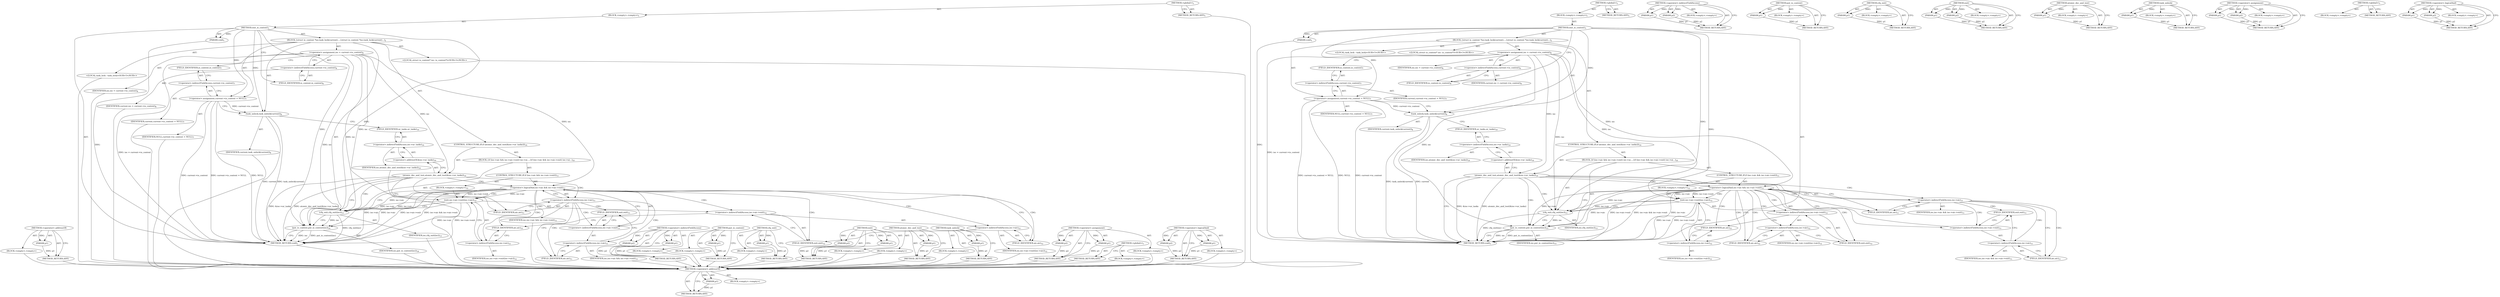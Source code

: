 digraph "&lt;operator&gt;.logicalAnd" {
vulnerable_93 [label=<(METHOD,&lt;operator&gt;.addressOf)>];
vulnerable_94 [label=<(PARAM,p1)>];
vulnerable_95 [label=<(BLOCK,&lt;empty&gt;,&lt;empty&gt;)>];
vulnerable_96 [label=<(METHOD_RETURN,ANY)>];
vulnerable_6 [label=<(METHOD,&lt;global&gt;)<SUB>1</SUB>>];
vulnerable_7 [label=<(BLOCK,&lt;empty&gt;,&lt;empty&gt;)<SUB>1</SUB>>];
vulnerable_8 [label=<(METHOD,exit_io_context)<SUB>1</SUB>>];
vulnerable_9 [label=<(PARAM,void)<SUB>1</SUB>>];
vulnerable_10 [label=<(BLOCK,{
	struct io_context *ioc;

	task_lock(current)...,{
	struct io_context *ioc;

	task_lock(current)...)<SUB>2</SUB>>];
vulnerable_11 [label="<(LOCAL,struct io_context* ioc: io_context*)<SUB>3</SUB>>"];
vulnerable_12 [label="<(LOCAL,task_lock : task_lock)<SUB>5</SUB>>"];
vulnerable_13 [label=<(&lt;operator&gt;.assignment,ioc = current-&gt;io_context)<SUB>6</SUB>>];
vulnerable_14 [label=<(IDENTIFIER,ioc,ioc = current-&gt;io_context)<SUB>6</SUB>>];
vulnerable_15 [label=<(&lt;operator&gt;.indirectFieldAccess,current-&gt;io_context)<SUB>6</SUB>>];
vulnerable_16 [label=<(IDENTIFIER,current,ioc = current-&gt;io_context)<SUB>6</SUB>>];
vulnerable_17 [label=<(FIELD_IDENTIFIER,io_context,io_context)<SUB>6</SUB>>];
vulnerable_18 [label=<(&lt;operator&gt;.assignment,current-&gt;io_context = NULL)<SUB>7</SUB>>];
vulnerable_19 [label=<(&lt;operator&gt;.indirectFieldAccess,current-&gt;io_context)<SUB>7</SUB>>];
vulnerable_20 [label=<(IDENTIFIER,current,current-&gt;io_context = NULL)<SUB>7</SUB>>];
vulnerable_21 [label=<(FIELD_IDENTIFIER,io_context,io_context)<SUB>7</SUB>>];
vulnerable_22 [label=<(IDENTIFIER,NULL,current-&gt;io_context = NULL)<SUB>7</SUB>>];
vulnerable_23 [label=<(task_unlock,task_unlock(current))<SUB>8</SUB>>];
vulnerable_24 [label=<(IDENTIFIER,current,task_unlock(current))<SUB>8</SUB>>];
vulnerable_25 [label=<(CONTROL_STRUCTURE,IF,if (atomic_dec_and_test(&amp;ioc-&gt;nr_tasks)))<SUB>10</SUB>>];
vulnerable_26 [label=<(atomic_dec_and_test,atomic_dec_and_test(&amp;ioc-&gt;nr_tasks))<SUB>10</SUB>>];
vulnerable_27 [label=<(&lt;operator&gt;.addressOf,&amp;ioc-&gt;nr_tasks)<SUB>10</SUB>>];
vulnerable_28 [label=<(&lt;operator&gt;.indirectFieldAccess,ioc-&gt;nr_tasks)<SUB>10</SUB>>];
vulnerable_29 [label=<(IDENTIFIER,ioc,atomic_dec_and_test(&amp;ioc-&gt;nr_tasks))<SUB>10</SUB>>];
vulnerable_30 [label=<(FIELD_IDENTIFIER,nr_tasks,nr_tasks)<SUB>10</SUB>>];
vulnerable_31 [label=<(BLOCK,{
		if (ioc-&gt;aic &amp;&amp; ioc-&gt;aic-&gt;exit)
 			ioc-&gt;ai...,{
		if (ioc-&gt;aic &amp;&amp; ioc-&gt;aic-&gt;exit)
 			ioc-&gt;ai...)<SUB>10</SUB>>];
vulnerable_32 [label=<(CONTROL_STRUCTURE,IF,if (ioc-&gt;aic &amp;&amp; ioc-&gt;aic-&gt;exit))<SUB>11</SUB>>];
vulnerable_33 [label=<(&lt;operator&gt;.logicalAnd,ioc-&gt;aic &amp;&amp; ioc-&gt;aic-&gt;exit)<SUB>11</SUB>>];
vulnerable_34 [label=<(&lt;operator&gt;.indirectFieldAccess,ioc-&gt;aic)<SUB>11</SUB>>];
vulnerable_35 [label=<(IDENTIFIER,ioc,ioc-&gt;aic &amp;&amp; ioc-&gt;aic-&gt;exit)<SUB>11</SUB>>];
vulnerable_36 [label=<(FIELD_IDENTIFIER,aic,aic)<SUB>11</SUB>>];
vulnerable_37 [label=<(&lt;operator&gt;.indirectFieldAccess,ioc-&gt;aic-&gt;exit)<SUB>11</SUB>>];
vulnerable_38 [label=<(&lt;operator&gt;.indirectFieldAccess,ioc-&gt;aic)<SUB>11</SUB>>];
vulnerable_39 [label=<(IDENTIFIER,ioc,ioc-&gt;aic &amp;&amp; ioc-&gt;aic-&gt;exit)<SUB>11</SUB>>];
vulnerable_40 [label=<(FIELD_IDENTIFIER,aic,aic)<SUB>11</SUB>>];
vulnerable_41 [label=<(FIELD_IDENTIFIER,exit,exit)<SUB>11</SUB>>];
vulnerable_42 [label=<(BLOCK,&lt;empty&gt;,&lt;empty&gt;)<SUB>12</SUB>>];
vulnerable_43 [label=<(exit,ioc-&gt;aic-&gt;exit(ioc-&gt;aic))<SUB>12</SUB>>];
vulnerable_44 [label=<(&lt;operator&gt;.indirectFieldAccess,ioc-&gt;aic-&gt;exit)<SUB>12</SUB>>];
vulnerable_45 [label=<(&lt;operator&gt;.indirectFieldAccess,ioc-&gt;aic)<SUB>12</SUB>>];
vulnerable_46 [label=<(IDENTIFIER,ioc,ioc-&gt;aic-&gt;exit(ioc-&gt;aic))<SUB>12</SUB>>];
vulnerable_47 [label=<(FIELD_IDENTIFIER,aic,aic)<SUB>12</SUB>>];
vulnerable_48 [label=<(FIELD_IDENTIFIER,exit,exit)<SUB>12</SUB>>];
vulnerable_49 [label=<(&lt;operator&gt;.indirectFieldAccess,ioc-&gt;aic)<SUB>12</SUB>>];
vulnerable_50 [label=<(IDENTIFIER,ioc,ioc-&gt;aic-&gt;exit(ioc-&gt;aic))<SUB>12</SUB>>];
vulnerable_51 [label=<(FIELD_IDENTIFIER,aic,aic)<SUB>12</SUB>>];
vulnerable_52 [label=<(cfq_exit,cfq_exit(ioc))<SUB>13</SUB>>];
vulnerable_53 [label=<(IDENTIFIER,ioc,cfq_exit(ioc))<SUB>13</SUB>>];
vulnerable_54 [label=<(put_io_context,put_io_context(ioc))<SUB>15</SUB>>];
vulnerable_55 [label=<(IDENTIFIER,ioc,put_io_context(ioc))<SUB>15</SUB>>];
vulnerable_56 [label=<(METHOD_RETURN,void)<SUB>1</SUB>>];
vulnerable_58 [label=<(METHOD_RETURN,ANY)<SUB>1</SUB>>];
vulnerable_80 [label=<(METHOD,&lt;operator&gt;.indirectFieldAccess)>];
vulnerable_81 [label=<(PARAM,p1)>];
vulnerable_82 [label=<(PARAM,p2)>];
vulnerable_83 [label=<(BLOCK,&lt;empty&gt;,&lt;empty&gt;)>];
vulnerable_84 [label=<(METHOD_RETURN,ANY)>];
vulnerable_111 [label=<(METHOD,put_io_context)>];
vulnerable_112 [label=<(PARAM,p1)>];
vulnerable_113 [label=<(BLOCK,&lt;empty&gt;,&lt;empty&gt;)>];
vulnerable_114 [label=<(METHOD_RETURN,ANY)>];
vulnerable_107 [label=<(METHOD,cfq_exit)>];
vulnerable_108 [label=<(PARAM,p1)>];
vulnerable_109 [label=<(BLOCK,&lt;empty&gt;,&lt;empty&gt;)>];
vulnerable_110 [label=<(METHOD_RETURN,ANY)>];
vulnerable_102 [label=<(METHOD,exit)>];
vulnerable_103 [label=<(PARAM,p1)>];
vulnerable_104 [label=<(PARAM,p2)>];
vulnerable_105 [label=<(BLOCK,&lt;empty&gt;,&lt;empty&gt;)>];
vulnerable_106 [label=<(METHOD_RETURN,ANY)>];
vulnerable_89 [label=<(METHOD,atomic_dec_and_test)>];
vulnerable_90 [label=<(PARAM,p1)>];
vulnerable_91 [label=<(BLOCK,&lt;empty&gt;,&lt;empty&gt;)>];
vulnerable_92 [label=<(METHOD_RETURN,ANY)>];
vulnerable_85 [label=<(METHOD,task_unlock)>];
vulnerable_86 [label=<(PARAM,p1)>];
vulnerable_87 [label=<(BLOCK,&lt;empty&gt;,&lt;empty&gt;)>];
vulnerable_88 [label=<(METHOD_RETURN,ANY)>];
vulnerable_75 [label=<(METHOD,&lt;operator&gt;.assignment)>];
vulnerable_76 [label=<(PARAM,p1)>];
vulnerable_77 [label=<(PARAM,p2)>];
vulnerable_78 [label=<(BLOCK,&lt;empty&gt;,&lt;empty&gt;)>];
vulnerable_79 [label=<(METHOD_RETURN,ANY)>];
vulnerable_69 [label=<(METHOD,&lt;global&gt;)<SUB>1</SUB>>];
vulnerable_70 [label=<(BLOCK,&lt;empty&gt;,&lt;empty&gt;)>];
vulnerable_71 [label=<(METHOD_RETURN,ANY)>];
vulnerable_97 [label=<(METHOD,&lt;operator&gt;.logicalAnd)>];
vulnerable_98 [label=<(PARAM,p1)>];
vulnerable_99 [label=<(PARAM,p2)>];
vulnerable_100 [label=<(BLOCK,&lt;empty&gt;,&lt;empty&gt;)>];
vulnerable_101 [label=<(METHOD_RETURN,ANY)>];
fixed_93 [label=<(METHOD,&lt;operator&gt;.addressOf)>];
fixed_94 [label=<(PARAM,p1)>];
fixed_95 [label=<(BLOCK,&lt;empty&gt;,&lt;empty&gt;)>];
fixed_96 [label=<(METHOD_RETURN,ANY)>];
fixed_6 [label=<(METHOD,&lt;global&gt;)<SUB>1</SUB>>];
fixed_7 [label=<(BLOCK,&lt;empty&gt;,&lt;empty&gt;)<SUB>1</SUB>>];
fixed_8 [label=<(METHOD,exit_io_context)<SUB>1</SUB>>];
fixed_9 [label=<(PARAM,void)<SUB>1</SUB>>];
fixed_10 [label=<(BLOCK,{
	struct io_context *ioc;

	task_lock(current)...,{
	struct io_context *ioc;

	task_lock(current)...)<SUB>2</SUB>>];
fixed_11 [label="<(LOCAL,struct io_context* ioc: io_context*)<SUB>3</SUB>>"];
fixed_12 [label="<(LOCAL,task_lock : task_lock)<SUB>5</SUB>>"];
fixed_13 [label=<(&lt;operator&gt;.assignment,ioc = current-&gt;io_context)<SUB>6</SUB>>];
fixed_14 [label=<(IDENTIFIER,ioc,ioc = current-&gt;io_context)<SUB>6</SUB>>];
fixed_15 [label=<(&lt;operator&gt;.indirectFieldAccess,current-&gt;io_context)<SUB>6</SUB>>];
fixed_16 [label=<(IDENTIFIER,current,ioc = current-&gt;io_context)<SUB>6</SUB>>];
fixed_17 [label=<(FIELD_IDENTIFIER,io_context,io_context)<SUB>6</SUB>>];
fixed_18 [label=<(&lt;operator&gt;.assignment,current-&gt;io_context = NULL)<SUB>7</SUB>>];
fixed_19 [label=<(&lt;operator&gt;.indirectFieldAccess,current-&gt;io_context)<SUB>7</SUB>>];
fixed_20 [label=<(IDENTIFIER,current,current-&gt;io_context = NULL)<SUB>7</SUB>>];
fixed_21 [label=<(FIELD_IDENTIFIER,io_context,io_context)<SUB>7</SUB>>];
fixed_22 [label=<(IDENTIFIER,NULL,current-&gt;io_context = NULL)<SUB>7</SUB>>];
fixed_23 [label=<(task_unlock,task_unlock(current))<SUB>8</SUB>>];
fixed_24 [label=<(IDENTIFIER,current,task_unlock(current))<SUB>8</SUB>>];
fixed_25 [label=<(CONTROL_STRUCTURE,IF,if (atomic_dec_and_test(&amp;ioc-&gt;nr_tasks)))<SUB>10</SUB>>];
fixed_26 [label=<(atomic_dec_and_test,atomic_dec_and_test(&amp;ioc-&gt;nr_tasks))<SUB>10</SUB>>];
fixed_27 [label=<(&lt;operator&gt;.addressOf,&amp;ioc-&gt;nr_tasks)<SUB>10</SUB>>];
fixed_28 [label=<(&lt;operator&gt;.indirectFieldAccess,ioc-&gt;nr_tasks)<SUB>10</SUB>>];
fixed_29 [label=<(IDENTIFIER,ioc,atomic_dec_and_test(&amp;ioc-&gt;nr_tasks))<SUB>10</SUB>>];
fixed_30 [label=<(FIELD_IDENTIFIER,nr_tasks,nr_tasks)<SUB>10</SUB>>];
fixed_31 [label=<(BLOCK,{
		if (ioc-&gt;aic &amp;&amp; ioc-&gt;aic-&gt;exit)
 			ioc-&gt;ai...,{
		if (ioc-&gt;aic &amp;&amp; ioc-&gt;aic-&gt;exit)
 			ioc-&gt;ai...)<SUB>10</SUB>>];
fixed_32 [label=<(CONTROL_STRUCTURE,IF,if (ioc-&gt;aic &amp;&amp; ioc-&gt;aic-&gt;exit))<SUB>11</SUB>>];
fixed_33 [label=<(&lt;operator&gt;.logicalAnd,ioc-&gt;aic &amp;&amp; ioc-&gt;aic-&gt;exit)<SUB>11</SUB>>];
fixed_34 [label=<(&lt;operator&gt;.indirectFieldAccess,ioc-&gt;aic)<SUB>11</SUB>>];
fixed_35 [label=<(IDENTIFIER,ioc,ioc-&gt;aic &amp;&amp; ioc-&gt;aic-&gt;exit)<SUB>11</SUB>>];
fixed_36 [label=<(FIELD_IDENTIFIER,aic,aic)<SUB>11</SUB>>];
fixed_37 [label=<(&lt;operator&gt;.indirectFieldAccess,ioc-&gt;aic-&gt;exit)<SUB>11</SUB>>];
fixed_38 [label=<(&lt;operator&gt;.indirectFieldAccess,ioc-&gt;aic)<SUB>11</SUB>>];
fixed_39 [label=<(IDENTIFIER,ioc,ioc-&gt;aic &amp;&amp; ioc-&gt;aic-&gt;exit)<SUB>11</SUB>>];
fixed_40 [label=<(FIELD_IDENTIFIER,aic,aic)<SUB>11</SUB>>];
fixed_41 [label=<(FIELD_IDENTIFIER,exit,exit)<SUB>11</SUB>>];
fixed_42 [label=<(BLOCK,&lt;empty&gt;,&lt;empty&gt;)<SUB>12</SUB>>];
fixed_43 [label=<(exit,ioc-&gt;aic-&gt;exit(ioc-&gt;aic))<SUB>12</SUB>>];
fixed_44 [label=<(&lt;operator&gt;.indirectFieldAccess,ioc-&gt;aic-&gt;exit)<SUB>12</SUB>>];
fixed_45 [label=<(&lt;operator&gt;.indirectFieldAccess,ioc-&gt;aic)<SUB>12</SUB>>];
fixed_46 [label=<(IDENTIFIER,ioc,ioc-&gt;aic-&gt;exit(ioc-&gt;aic))<SUB>12</SUB>>];
fixed_47 [label=<(FIELD_IDENTIFIER,aic,aic)<SUB>12</SUB>>];
fixed_48 [label=<(FIELD_IDENTIFIER,exit,exit)<SUB>12</SUB>>];
fixed_49 [label=<(&lt;operator&gt;.indirectFieldAccess,ioc-&gt;aic)<SUB>12</SUB>>];
fixed_50 [label=<(IDENTIFIER,ioc,ioc-&gt;aic-&gt;exit(ioc-&gt;aic))<SUB>12</SUB>>];
fixed_51 [label=<(FIELD_IDENTIFIER,aic,aic)<SUB>12</SUB>>];
fixed_52 [label=<(cfq_exit,cfq_exit(ioc))<SUB>13</SUB>>];
fixed_53 [label=<(IDENTIFIER,ioc,cfq_exit(ioc))<SUB>13</SUB>>];
fixed_54 [label=<(put_io_context,put_io_context(ioc))<SUB>16</SUB>>];
fixed_55 [label=<(IDENTIFIER,ioc,put_io_context(ioc))<SUB>16</SUB>>];
fixed_56 [label=<(METHOD_RETURN,void)<SUB>1</SUB>>];
fixed_58 [label=<(METHOD_RETURN,ANY)<SUB>1</SUB>>];
fixed_80 [label=<(METHOD,&lt;operator&gt;.indirectFieldAccess)>];
fixed_81 [label=<(PARAM,p1)>];
fixed_82 [label=<(PARAM,p2)>];
fixed_83 [label=<(BLOCK,&lt;empty&gt;,&lt;empty&gt;)>];
fixed_84 [label=<(METHOD_RETURN,ANY)>];
fixed_111 [label=<(METHOD,put_io_context)>];
fixed_112 [label=<(PARAM,p1)>];
fixed_113 [label=<(BLOCK,&lt;empty&gt;,&lt;empty&gt;)>];
fixed_114 [label=<(METHOD_RETURN,ANY)>];
fixed_107 [label=<(METHOD,cfq_exit)>];
fixed_108 [label=<(PARAM,p1)>];
fixed_109 [label=<(BLOCK,&lt;empty&gt;,&lt;empty&gt;)>];
fixed_110 [label=<(METHOD_RETURN,ANY)>];
fixed_102 [label=<(METHOD,exit)>];
fixed_103 [label=<(PARAM,p1)>];
fixed_104 [label=<(PARAM,p2)>];
fixed_105 [label=<(BLOCK,&lt;empty&gt;,&lt;empty&gt;)>];
fixed_106 [label=<(METHOD_RETURN,ANY)>];
fixed_89 [label=<(METHOD,atomic_dec_and_test)>];
fixed_90 [label=<(PARAM,p1)>];
fixed_91 [label=<(BLOCK,&lt;empty&gt;,&lt;empty&gt;)>];
fixed_92 [label=<(METHOD_RETURN,ANY)>];
fixed_85 [label=<(METHOD,task_unlock)>];
fixed_86 [label=<(PARAM,p1)>];
fixed_87 [label=<(BLOCK,&lt;empty&gt;,&lt;empty&gt;)>];
fixed_88 [label=<(METHOD_RETURN,ANY)>];
fixed_75 [label=<(METHOD,&lt;operator&gt;.assignment)>];
fixed_76 [label=<(PARAM,p1)>];
fixed_77 [label=<(PARAM,p2)>];
fixed_78 [label=<(BLOCK,&lt;empty&gt;,&lt;empty&gt;)>];
fixed_79 [label=<(METHOD_RETURN,ANY)>];
fixed_69 [label=<(METHOD,&lt;global&gt;)<SUB>1</SUB>>];
fixed_70 [label=<(BLOCK,&lt;empty&gt;,&lt;empty&gt;)>];
fixed_71 [label=<(METHOD_RETURN,ANY)>];
fixed_97 [label=<(METHOD,&lt;operator&gt;.logicalAnd)>];
fixed_98 [label=<(PARAM,p1)>];
fixed_99 [label=<(PARAM,p2)>];
fixed_100 [label=<(BLOCK,&lt;empty&gt;,&lt;empty&gt;)>];
fixed_101 [label=<(METHOD_RETURN,ANY)>];
vulnerable_93 -> vulnerable_94  [key=0, label="AST: "];
vulnerable_93 -> vulnerable_94  [key=1, label="DDG: "];
vulnerable_93 -> vulnerable_95  [key=0, label="AST: "];
vulnerable_93 -> vulnerable_96  [key=0, label="AST: "];
vulnerable_93 -> vulnerable_96  [key=1, label="CFG: "];
vulnerable_94 -> vulnerable_96  [key=0, label="DDG: p1"];
vulnerable_6 -> vulnerable_7  [key=0, label="AST: "];
vulnerable_6 -> vulnerable_58  [key=0, label="AST: "];
vulnerable_6 -> vulnerable_58  [key=1, label="CFG: "];
vulnerable_7 -> vulnerable_8  [key=0, label="AST: "];
vulnerable_8 -> vulnerable_9  [key=0, label="AST: "];
vulnerable_8 -> vulnerable_9  [key=1, label="DDG: "];
vulnerable_8 -> vulnerable_10  [key=0, label="AST: "];
vulnerable_8 -> vulnerable_56  [key=0, label="AST: "];
vulnerable_8 -> vulnerable_17  [key=0, label="CFG: "];
vulnerable_8 -> vulnerable_18  [key=0, label="DDG: "];
vulnerable_8 -> vulnerable_23  [key=0, label="DDG: "];
vulnerable_8 -> vulnerable_52  [key=0, label="DDG: "];
vulnerable_8 -> vulnerable_54  [key=0, label="DDG: "];
vulnerable_9 -> vulnerable_56  [key=0, label="DDG: "];
vulnerable_10 -> vulnerable_11  [key=0, label="AST: "];
vulnerable_10 -> vulnerable_12  [key=0, label="AST: "];
vulnerable_10 -> vulnerable_13  [key=0, label="AST: "];
vulnerable_10 -> vulnerable_18  [key=0, label="AST: "];
vulnerable_10 -> vulnerable_23  [key=0, label="AST: "];
vulnerable_10 -> vulnerable_25  [key=0, label="AST: "];
vulnerable_13 -> vulnerable_14  [key=0, label="AST: "];
vulnerable_13 -> vulnerable_15  [key=0, label="AST: "];
vulnerable_13 -> vulnerable_21  [key=0, label="CFG: "];
vulnerable_13 -> vulnerable_56  [key=0, label="DDG: ioc = current-&gt;io_context"];
vulnerable_13 -> vulnerable_26  [key=0, label="DDG: ioc"];
vulnerable_13 -> vulnerable_52  [key=0, label="DDG: ioc"];
vulnerable_13 -> vulnerable_54  [key=0, label="DDG: ioc"];
vulnerable_13 -> vulnerable_33  [key=0, label="DDG: ioc"];
vulnerable_13 -> vulnerable_43  [key=0, label="DDG: ioc"];
vulnerable_15 -> vulnerable_16  [key=0, label="AST: "];
vulnerable_15 -> vulnerable_17  [key=0, label="AST: "];
vulnerable_15 -> vulnerable_13  [key=0, label="CFG: "];
vulnerable_17 -> vulnerable_15  [key=0, label="CFG: "];
vulnerable_18 -> vulnerable_19  [key=0, label="AST: "];
vulnerable_18 -> vulnerable_22  [key=0, label="AST: "];
vulnerable_18 -> vulnerable_23  [key=0, label="CFG: "];
vulnerable_18 -> vulnerable_23  [key=1, label="DDG: current-&gt;io_context"];
vulnerable_18 -> vulnerable_56  [key=0, label="DDG: current-&gt;io_context"];
vulnerable_18 -> vulnerable_56  [key=1, label="DDG: current-&gt;io_context = NULL"];
vulnerable_18 -> vulnerable_56  [key=2, label="DDG: NULL"];
vulnerable_19 -> vulnerable_20  [key=0, label="AST: "];
vulnerable_19 -> vulnerable_21  [key=0, label="AST: "];
vulnerable_19 -> vulnerable_18  [key=0, label="CFG: "];
vulnerable_21 -> vulnerable_19  [key=0, label="CFG: "];
vulnerable_23 -> vulnerable_24  [key=0, label="AST: "];
vulnerable_23 -> vulnerable_30  [key=0, label="CFG: "];
vulnerable_23 -> vulnerable_56  [key=0, label="DDG: current"];
vulnerable_23 -> vulnerable_56  [key=1, label="DDG: task_unlock(current)"];
vulnerable_25 -> vulnerable_26  [key=0, label="AST: "];
vulnerable_25 -> vulnerable_31  [key=0, label="AST: "];
vulnerable_26 -> vulnerable_27  [key=0, label="AST: "];
vulnerable_26 -> vulnerable_56  [key=0, label="CFG: "];
vulnerable_26 -> vulnerable_56  [key=1, label="DDG: &amp;ioc-&gt;nr_tasks"];
vulnerable_26 -> vulnerable_56  [key=2, label="DDG: atomic_dec_and_test(&amp;ioc-&gt;nr_tasks)"];
vulnerable_26 -> vulnerable_36  [key=0, label="CFG: "];
vulnerable_26 -> vulnerable_36  [key=1, label="CDG: "];
vulnerable_26 -> vulnerable_34  [key=0, label="CDG: "];
vulnerable_26 -> vulnerable_33  [key=0, label="CDG: "];
vulnerable_26 -> vulnerable_52  [key=0, label="CDG: "];
vulnerable_26 -> vulnerable_54  [key=0, label="CDG: "];
vulnerable_27 -> vulnerable_28  [key=0, label="AST: "];
vulnerable_27 -> vulnerable_26  [key=0, label="CFG: "];
vulnerable_28 -> vulnerable_29  [key=0, label="AST: "];
vulnerable_28 -> vulnerable_30  [key=0, label="AST: "];
vulnerable_28 -> vulnerable_27  [key=0, label="CFG: "];
vulnerable_30 -> vulnerable_28  [key=0, label="CFG: "];
vulnerable_31 -> vulnerable_32  [key=0, label="AST: "];
vulnerable_31 -> vulnerable_52  [key=0, label="AST: "];
vulnerable_31 -> vulnerable_54  [key=0, label="AST: "];
vulnerable_32 -> vulnerable_33  [key=0, label="AST: "];
vulnerable_32 -> vulnerable_42  [key=0, label="AST: "];
vulnerable_33 -> vulnerable_34  [key=0, label="AST: "];
vulnerable_33 -> vulnerable_37  [key=0, label="AST: "];
vulnerable_33 -> vulnerable_47  [key=0, label="CFG: "];
vulnerable_33 -> vulnerable_47  [key=1, label="CDG: "];
vulnerable_33 -> vulnerable_52  [key=0, label="CFG: "];
vulnerable_33 -> vulnerable_52  [key=1, label="DDG: ioc-&gt;aic"];
vulnerable_33 -> vulnerable_56  [key=0, label="DDG: ioc-&gt;aic"];
vulnerable_33 -> vulnerable_56  [key=1, label="DDG: ioc-&gt;aic-&gt;exit"];
vulnerable_33 -> vulnerable_56  [key=2, label="DDG: ioc-&gt;aic &amp;&amp; ioc-&gt;aic-&gt;exit"];
vulnerable_33 -> vulnerable_54  [key=0, label="DDG: ioc-&gt;aic"];
vulnerable_33 -> vulnerable_43  [key=0, label="DDG: ioc-&gt;aic"];
vulnerable_33 -> vulnerable_43  [key=1, label="DDG: ioc-&gt;aic-&gt;exit"];
vulnerable_33 -> vulnerable_43  [key=2, label="CDG: "];
vulnerable_33 -> vulnerable_48  [key=0, label="CDG: "];
vulnerable_33 -> vulnerable_49  [key=0, label="CDG: "];
vulnerable_33 -> vulnerable_51  [key=0, label="CDG: "];
vulnerable_33 -> vulnerable_44  [key=0, label="CDG: "];
vulnerable_33 -> vulnerable_45  [key=0, label="CDG: "];
vulnerable_34 -> vulnerable_35  [key=0, label="AST: "];
vulnerable_34 -> vulnerable_36  [key=0, label="AST: "];
vulnerable_34 -> vulnerable_33  [key=0, label="CFG: "];
vulnerable_34 -> vulnerable_40  [key=0, label="CFG: "];
vulnerable_34 -> vulnerable_40  [key=1, label="CDG: "];
vulnerable_34 -> vulnerable_37  [key=0, label="CDG: "];
vulnerable_34 -> vulnerable_38  [key=0, label="CDG: "];
vulnerable_34 -> vulnerable_41  [key=0, label="CDG: "];
vulnerable_36 -> vulnerable_34  [key=0, label="CFG: "];
vulnerable_37 -> vulnerable_38  [key=0, label="AST: "];
vulnerable_37 -> vulnerable_41  [key=0, label="AST: "];
vulnerable_37 -> vulnerable_33  [key=0, label="CFG: "];
vulnerable_38 -> vulnerable_39  [key=0, label="AST: "];
vulnerable_38 -> vulnerable_40  [key=0, label="AST: "];
vulnerable_38 -> vulnerable_41  [key=0, label="CFG: "];
vulnerable_40 -> vulnerable_38  [key=0, label="CFG: "];
vulnerable_41 -> vulnerable_37  [key=0, label="CFG: "];
vulnerable_42 -> vulnerable_43  [key=0, label="AST: "];
vulnerable_43 -> vulnerable_44  [key=0, label="AST: "];
vulnerable_43 -> vulnerable_49  [key=0, label="AST: "];
vulnerable_43 -> vulnerable_52  [key=0, label="CFG: "];
vulnerable_43 -> vulnerable_52  [key=1, label="DDG: ioc-&gt;aic"];
vulnerable_43 -> vulnerable_56  [key=0, label="DDG: ioc-&gt;aic-&gt;exit"];
vulnerable_43 -> vulnerable_56  [key=1, label="DDG: ioc-&gt;aic"];
vulnerable_43 -> vulnerable_54  [key=0, label="DDG: ioc-&gt;aic"];
vulnerable_44 -> vulnerable_45  [key=0, label="AST: "];
vulnerable_44 -> vulnerable_48  [key=0, label="AST: "];
vulnerable_44 -> vulnerable_51  [key=0, label="CFG: "];
vulnerable_45 -> vulnerable_46  [key=0, label="AST: "];
vulnerable_45 -> vulnerable_47  [key=0, label="AST: "];
vulnerable_45 -> vulnerable_48  [key=0, label="CFG: "];
vulnerable_47 -> vulnerable_45  [key=0, label="CFG: "];
vulnerable_48 -> vulnerable_44  [key=0, label="CFG: "];
vulnerable_49 -> vulnerable_50  [key=0, label="AST: "];
vulnerable_49 -> vulnerable_51  [key=0, label="AST: "];
vulnerable_49 -> vulnerable_43  [key=0, label="CFG: "];
vulnerable_51 -> vulnerable_49  [key=0, label="CFG: "];
vulnerable_52 -> vulnerable_53  [key=0, label="AST: "];
vulnerable_52 -> vulnerable_54  [key=0, label="CFG: "];
vulnerable_52 -> vulnerable_54  [key=1, label="DDG: ioc"];
vulnerable_52 -> vulnerable_56  [key=0, label="DDG: cfq_exit(ioc)"];
vulnerable_54 -> vulnerable_55  [key=0, label="AST: "];
vulnerable_54 -> vulnerable_56  [key=0, label="CFG: "];
vulnerable_54 -> vulnerable_56  [key=1, label="DDG: ioc"];
vulnerable_54 -> vulnerable_56  [key=2, label="DDG: put_io_context(ioc)"];
vulnerable_80 -> vulnerable_81  [key=0, label="AST: "];
vulnerable_80 -> vulnerable_81  [key=1, label="DDG: "];
vulnerable_80 -> vulnerable_83  [key=0, label="AST: "];
vulnerable_80 -> vulnerable_82  [key=0, label="AST: "];
vulnerable_80 -> vulnerable_82  [key=1, label="DDG: "];
vulnerable_80 -> vulnerable_84  [key=0, label="AST: "];
vulnerable_80 -> vulnerable_84  [key=1, label="CFG: "];
vulnerable_81 -> vulnerable_84  [key=0, label="DDG: p1"];
vulnerable_82 -> vulnerable_84  [key=0, label="DDG: p2"];
vulnerable_111 -> vulnerable_112  [key=0, label="AST: "];
vulnerable_111 -> vulnerable_112  [key=1, label="DDG: "];
vulnerable_111 -> vulnerable_113  [key=0, label="AST: "];
vulnerable_111 -> vulnerable_114  [key=0, label="AST: "];
vulnerable_111 -> vulnerable_114  [key=1, label="CFG: "];
vulnerable_112 -> vulnerable_114  [key=0, label="DDG: p1"];
vulnerable_107 -> vulnerable_108  [key=0, label="AST: "];
vulnerable_107 -> vulnerable_108  [key=1, label="DDG: "];
vulnerable_107 -> vulnerable_109  [key=0, label="AST: "];
vulnerable_107 -> vulnerable_110  [key=0, label="AST: "];
vulnerable_107 -> vulnerable_110  [key=1, label="CFG: "];
vulnerable_108 -> vulnerable_110  [key=0, label="DDG: p1"];
vulnerable_102 -> vulnerable_103  [key=0, label="AST: "];
vulnerable_102 -> vulnerable_103  [key=1, label="DDG: "];
vulnerable_102 -> vulnerable_105  [key=0, label="AST: "];
vulnerable_102 -> vulnerable_104  [key=0, label="AST: "];
vulnerable_102 -> vulnerable_104  [key=1, label="DDG: "];
vulnerable_102 -> vulnerable_106  [key=0, label="AST: "];
vulnerable_102 -> vulnerable_106  [key=1, label="CFG: "];
vulnerable_103 -> vulnerable_106  [key=0, label="DDG: p1"];
vulnerable_104 -> vulnerable_106  [key=0, label="DDG: p2"];
vulnerable_89 -> vulnerable_90  [key=0, label="AST: "];
vulnerable_89 -> vulnerable_90  [key=1, label="DDG: "];
vulnerable_89 -> vulnerable_91  [key=0, label="AST: "];
vulnerable_89 -> vulnerable_92  [key=0, label="AST: "];
vulnerable_89 -> vulnerable_92  [key=1, label="CFG: "];
vulnerable_90 -> vulnerable_92  [key=0, label="DDG: p1"];
vulnerable_85 -> vulnerable_86  [key=0, label="AST: "];
vulnerable_85 -> vulnerable_86  [key=1, label="DDG: "];
vulnerable_85 -> vulnerable_87  [key=0, label="AST: "];
vulnerable_85 -> vulnerable_88  [key=0, label="AST: "];
vulnerable_85 -> vulnerable_88  [key=1, label="CFG: "];
vulnerable_86 -> vulnerable_88  [key=0, label="DDG: p1"];
vulnerable_75 -> vulnerable_76  [key=0, label="AST: "];
vulnerable_75 -> vulnerable_76  [key=1, label="DDG: "];
vulnerable_75 -> vulnerable_78  [key=0, label="AST: "];
vulnerable_75 -> vulnerable_77  [key=0, label="AST: "];
vulnerable_75 -> vulnerable_77  [key=1, label="DDG: "];
vulnerable_75 -> vulnerable_79  [key=0, label="AST: "];
vulnerable_75 -> vulnerable_79  [key=1, label="CFG: "];
vulnerable_76 -> vulnerable_79  [key=0, label="DDG: p1"];
vulnerable_77 -> vulnerable_79  [key=0, label="DDG: p2"];
vulnerable_69 -> vulnerable_70  [key=0, label="AST: "];
vulnerable_69 -> vulnerable_71  [key=0, label="AST: "];
vulnerable_69 -> vulnerable_71  [key=1, label="CFG: "];
vulnerable_97 -> vulnerable_98  [key=0, label="AST: "];
vulnerable_97 -> vulnerable_98  [key=1, label="DDG: "];
vulnerable_97 -> vulnerable_100  [key=0, label="AST: "];
vulnerable_97 -> vulnerable_99  [key=0, label="AST: "];
vulnerable_97 -> vulnerable_99  [key=1, label="DDG: "];
vulnerable_97 -> vulnerable_101  [key=0, label="AST: "];
vulnerable_97 -> vulnerable_101  [key=1, label="CFG: "];
vulnerable_98 -> vulnerable_101  [key=0, label="DDG: p1"];
vulnerable_99 -> vulnerable_101  [key=0, label="DDG: p2"];
fixed_93 -> fixed_94  [key=0, label="AST: "];
fixed_93 -> fixed_94  [key=1, label="DDG: "];
fixed_93 -> fixed_95  [key=0, label="AST: "];
fixed_93 -> fixed_96  [key=0, label="AST: "];
fixed_93 -> fixed_96  [key=1, label="CFG: "];
fixed_94 -> fixed_96  [key=0, label="DDG: p1"];
fixed_95 -> vulnerable_93  [key=0];
fixed_96 -> vulnerable_93  [key=0];
fixed_6 -> fixed_7  [key=0, label="AST: "];
fixed_6 -> fixed_58  [key=0, label="AST: "];
fixed_6 -> fixed_58  [key=1, label="CFG: "];
fixed_7 -> fixed_8  [key=0, label="AST: "];
fixed_8 -> fixed_9  [key=0, label="AST: "];
fixed_8 -> fixed_9  [key=1, label="DDG: "];
fixed_8 -> fixed_10  [key=0, label="AST: "];
fixed_8 -> fixed_56  [key=0, label="AST: "];
fixed_8 -> fixed_17  [key=0, label="CFG: "];
fixed_8 -> fixed_18  [key=0, label="DDG: "];
fixed_8 -> fixed_23  [key=0, label="DDG: "];
fixed_8 -> fixed_54  [key=0, label="DDG: "];
fixed_8 -> fixed_52  [key=0, label="DDG: "];
fixed_9 -> fixed_56  [key=0, label="DDG: "];
fixed_10 -> fixed_11  [key=0, label="AST: "];
fixed_10 -> fixed_12  [key=0, label="AST: "];
fixed_10 -> fixed_13  [key=0, label="AST: "];
fixed_10 -> fixed_18  [key=0, label="AST: "];
fixed_10 -> fixed_23  [key=0, label="AST: "];
fixed_10 -> fixed_25  [key=0, label="AST: "];
fixed_10 -> fixed_54  [key=0, label="AST: "];
fixed_11 -> vulnerable_93  [key=0];
fixed_12 -> vulnerable_93  [key=0];
fixed_13 -> fixed_14  [key=0, label="AST: "];
fixed_13 -> fixed_15  [key=0, label="AST: "];
fixed_13 -> fixed_21  [key=0, label="CFG: "];
fixed_13 -> fixed_56  [key=0, label="DDG: ioc = current-&gt;io_context"];
fixed_13 -> fixed_54  [key=0, label="DDG: ioc"];
fixed_13 -> fixed_26  [key=0, label="DDG: ioc"];
fixed_13 -> fixed_52  [key=0, label="DDG: ioc"];
fixed_13 -> fixed_33  [key=0, label="DDG: ioc"];
fixed_13 -> fixed_43  [key=0, label="DDG: ioc"];
fixed_14 -> vulnerable_93  [key=0];
fixed_15 -> fixed_16  [key=0, label="AST: "];
fixed_15 -> fixed_17  [key=0, label="AST: "];
fixed_15 -> fixed_13  [key=0, label="CFG: "];
fixed_16 -> vulnerable_93  [key=0];
fixed_17 -> fixed_15  [key=0, label="CFG: "];
fixed_18 -> fixed_19  [key=0, label="AST: "];
fixed_18 -> fixed_22  [key=0, label="AST: "];
fixed_18 -> fixed_23  [key=0, label="CFG: "];
fixed_18 -> fixed_23  [key=1, label="DDG: current-&gt;io_context"];
fixed_18 -> fixed_56  [key=0, label="DDG: current-&gt;io_context"];
fixed_18 -> fixed_56  [key=1, label="DDG: current-&gt;io_context = NULL"];
fixed_18 -> fixed_56  [key=2, label="DDG: NULL"];
fixed_19 -> fixed_20  [key=0, label="AST: "];
fixed_19 -> fixed_21  [key=0, label="AST: "];
fixed_19 -> fixed_18  [key=0, label="CFG: "];
fixed_20 -> vulnerable_93  [key=0];
fixed_21 -> fixed_19  [key=0, label="CFG: "];
fixed_22 -> vulnerable_93  [key=0];
fixed_23 -> fixed_24  [key=0, label="AST: "];
fixed_23 -> fixed_30  [key=0, label="CFG: "];
fixed_23 -> fixed_56  [key=0, label="DDG: current"];
fixed_23 -> fixed_56  [key=1, label="DDG: task_unlock(current)"];
fixed_24 -> vulnerable_93  [key=0];
fixed_25 -> fixed_26  [key=0, label="AST: "];
fixed_25 -> fixed_31  [key=0, label="AST: "];
fixed_26 -> fixed_27  [key=0, label="AST: "];
fixed_26 -> fixed_36  [key=0, label="CFG: "];
fixed_26 -> fixed_36  [key=1, label="CDG: "];
fixed_26 -> fixed_54  [key=0, label="CFG: "];
fixed_26 -> fixed_56  [key=0, label="DDG: &amp;ioc-&gt;nr_tasks"];
fixed_26 -> fixed_56  [key=1, label="DDG: atomic_dec_and_test(&amp;ioc-&gt;nr_tasks)"];
fixed_26 -> fixed_34  [key=0, label="CDG: "];
fixed_26 -> fixed_33  [key=0, label="CDG: "];
fixed_26 -> fixed_52  [key=0, label="CDG: "];
fixed_27 -> fixed_28  [key=0, label="AST: "];
fixed_27 -> fixed_26  [key=0, label="CFG: "];
fixed_28 -> fixed_29  [key=0, label="AST: "];
fixed_28 -> fixed_30  [key=0, label="AST: "];
fixed_28 -> fixed_27  [key=0, label="CFG: "];
fixed_29 -> vulnerable_93  [key=0];
fixed_30 -> fixed_28  [key=0, label="CFG: "];
fixed_31 -> fixed_32  [key=0, label="AST: "];
fixed_31 -> fixed_52  [key=0, label="AST: "];
fixed_32 -> fixed_33  [key=0, label="AST: "];
fixed_32 -> fixed_42  [key=0, label="AST: "];
fixed_33 -> fixed_34  [key=0, label="AST: "];
fixed_33 -> fixed_37  [key=0, label="AST: "];
fixed_33 -> fixed_47  [key=0, label="CFG: "];
fixed_33 -> fixed_47  [key=1, label="CDG: "];
fixed_33 -> fixed_52  [key=0, label="CFG: "];
fixed_33 -> fixed_52  [key=1, label="DDG: ioc-&gt;aic"];
fixed_33 -> fixed_56  [key=0, label="DDG: ioc-&gt;aic"];
fixed_33 -> fixed_56  [key=1, label="DDG: ioc-&gt;aic-&gt;exit"];
fixed_33 -> fixed_56  [key=2, label="DDG: ioc-&gt;aic &amp;&amp; ioc-&gt;aic-&gt;exit"];
fixed_33 -> fixed_54  [key=0, label="DDG: ioc-&gt;aic"];
fixed_33 -> fixed_43  [key=0, label="DDG: ioc-&gt;aic"];
fixed_33 -> fixed_43  [key=1, label="DDG: ioc-&gt;aic-&gt;exit"];
fixed_33 -> fixed_43  [key=2, label="CDG: "];
fixed_33 -> fixed_48  [key=0, label="CDG: "];
fixed_33 -> fixed_49  [key=0, label="CDG: "];
fixed_33 -> fixed_51  [key=0, label="CDG: "];
fixed_33 -> fixed_44  [key=0, label="CDG: "];
fixed_33 -> fixed_45  [key=0, label="CDG: "];
fixed_34 -> fixed_35  [key=0, label="AST: "];
fixed_34 -> fixed_36  [key=0, label="AST: "];
fixed_34 -> fixed_33  [key=0, label="CFG: "];
fixed_34 -> fixed_40  [key=0, label="CFG: "];
fixed_34 -> fixed_40  [key=1, label="CDG: "];
fixed_34 -> fixed_37  [key=0, label="CDG: "];
fixed_34 -> fixed_38  [key=0, label="CDG: "];
fixed_34 -> fixed_41  [key=0, label="CDG: "];
fixed_35 -> vulnerable_93  [key=0];
fixed_36 -> fixed_34  [key=0, label="CFG: "];
fixed_37 -> fixed_38  [key=0, label="AST: "];
fixed_37 -> fixed_41  [key=0, label="AST: "];
fixed_37 -> fixed_33  [key=0, label="CFG: "];
fixed_38 -> fixed_39  [key=0, label="AST: "];
fixed_38 -> fixed_40  [key=0, label="AST: "];
fixed_38 -> fixed_41  [key=0, label="CFG: "];
fixed_39 -> vulnerable_93  [key=0];
fixed_40 -> fixed_38  [key=0, label="CFG: "];
fixed_41 -> fixed_37  [key=0, label="CFG: "];
fixed_42 -> fixed_43  [key=0, label="AST: "];
fixed_43 -> fixed_44  [key=0, label="AST: "];
fixed_43 -> fixed_49  [key=0, label="AST: "];
fixed_43 -> fixed_52  [key=0, label="CFG: "];
fixed_43 -> fixed_52  [key=1, label="DDG: ioc-&gt;aic"];
fixed_43 -> fixed_56  [key=0, label="DDG: ioc-&gt;aic-&gt;exit"];
fixed_43 -> fixed_56  [key=1, label="DDG: ioc-&gt;aic"];
fixed_43 -> fixed_54  [key=0, label="DDG: ioc-&gt;aic"];
fixed_44 -> fixed_45  [key=0, label="AST: "];
fixed_44 -> fixed_48  [key=0, label="AST: "];
fixed_44 -> fixed_51  [key=0, label="CFG: "];
fixed_45 -> fixed_46  [key=0, label="AST: "];
fixed_45 -> fixed_47  [key=0, label="AST: "];
fixed_45 -> fixed_48  [key=0, label="CFG: "];
fixed_46 -> vulnerable_93  [key=0];
fixed_47 -> fixed_45  [key=0, label="CFG: "];
fixed_48 -> fixed_44  [key=0, label="CFG: "];
fixed_49 -> fixed_50  [key=0, label="AST: "];
fixed_49 -> fixed_51  [key=0, label="AST: "];
fixed_49 -> fixed_43  [key=0, label="CFG: "];
fixed_50 -> vulnerable_93  [key=0];
fixed_51 -> fixed_49  [key=0, label="CFG: "];
fixed_52 -> fixed_53  [key=0, label="AST: "];
fixed_52 -> fixed_54  [key=0, label="CFG: "];
fixed_52 -> fixed_54  [key=1, label="DDG: ioc"];
fixed_52 -> fixed_56  [key=0, label="DDG: cfq_exit(ioc)"];
fixed_53 -> vulnerable_93  [key=0];
fixed_54 -> fixed_55  [key=0, label="AST: "];
fixed_54 -> fixed_56  [key=0, label="CFG: "];
fixed_54 -> fixed_56  [key=1, label="DDG: ioc"];
fixed_54 -> fixed_56  [key=2, label="DDG: put_io_context(ioc)"];
fixed_55 -> vulnerable_93  [key=0];
fixed_56 -> vulnerable_93  [key=0];
fixed_58 -> vulnerable_93  [key=0];
fixed_80 -> fixed_81  [key=0, label="AST: "];
fixed_80 -> fixed_81  [key=1, label="DDG: "];
fixed_80 -> fixed_83  [key=0, label="AST: "];
fixed_80 -> fixed_82  [key=0, label="AST: "];
fixed_80 -> fixed_82  [key=1, label="DDG: "];
fixed_80 -> fixed_84  [key=0, label="AST: "];
fixed_80 -> fixed_84  [key=1, label="CFG: "];
fixed_81 -> fixed_84  [key=0, label="DDG: p1"];
fixed_82 -> fixed_84  [key=0, label="DDG: p2"];
fixed_83 -> vulnerable_93  [key=0];
fixed_84 -> vulnerable_93  [key=0];
fixed_111 -> fixed_112  [key=0, label="AST: "];
fixed_111 -> fixed_112  [key=1, label="DDG: "];
fixed_111 -> fixed_113  [key=0, label="AST: "];
fixed_111 -> fixed_114  [key=0, label="AST: "];
fixed_111 -> fixed_114  [key=1, label="CFG: "];
fixed_112 -> fixed_114  [key=0, label="DDG: p1"];
fixed_113 -> vulnerable_93  [key=0];
fixed_114 -> vulnerable_93  [key=0];
fixed_107 -> fixed_108  [key=0, label="AST: "];
fixed_107 -> fixed_108  [key=1, label="DDG: "];
fixed_107 -> fixed_109  [key=0, label="AST: "];
fixed_107 -> fixed_110  [key=0, label="AST: "];
fixed_107 -> fixed_110  [key=1, label="CFG: "];
fixed_108 -> fixed_110  [key=0, label="DDG: p1"];
fixed_109 -> vulnerable_93  [key=0];
fixed_110 -> vulnerable_93  [key=0];
fixed_102 -> fixed_103  [key=0, label="AST: "];
fixed_102 -> fixed_103  [key=1, label="DDG: "];
fixed_102 -> fixed_105  [key=0, label="AST: "];
fixed_102 -> fixed_104  [key=0, label="AST: "];
fixed_102 -> fixed_104  [key=1, label="DDG: "];
fixed_102 -> fixed_106  [key=0, label="AST: "];
fixed_102 -> fixed_106  [key=1, label="CFG: "];
fixed_103 -> fixed_106  [key=0, label="DDG: p1"];
fixed_104 -> fixed_106  [key=0, label="DDG: p2"];
fixed_105 -> vulnerable_93  [key=0];
fixed_106 -> vulnerable_93  [key=0];
fixed_89 -> fixed_90  [key=0, label="AST: "];
fixed_89 -> fixed_90  [key=1, label="DDG: "];
fixed_89 -> fixed_91  [key=0, label="AST: "];
fixed_89 -> fixed_92  [key=0, label="AST: "];
fixed_89 -> fixed_92  [key=1, label="CFG: "];
fixed_90 -> fixed_92  [key=0, label="DDG: p1"];
fixed_91 -> vulnerable_93  [key=0];
fixed_92 -> vulnerable_93  [key=0];
fixed_85 -> fixed_86  [key=0, label="AST: "];
fixed_85 -> fixed_86  [key=1, label="DDG: "];
fixed_85 -> fixed_87  [key=0, label="AST: "];
fixed_85 -> fixed_88  [key=0, label="AST: "];
fixed_85 -> fixed_88  [key=1, label="CFG: "];
fixed_86 -> fixed_88  [key=0, label="DDG: p1"];
fixed_87 -> vulnerable_93  [key=0];
fixed_88 -> vulnerable_93  [key=0];
fixed_75 -> fixed_76  [key=0, label="AST: "];
fixed_75 -> fixed_76  [key=1, label="DDG: "];
fixed_75 -> fixed_78  [key=0, label="AST: "];
fixed_75 -> fixed_77  [key=0, label="AST: "];
fixed_75 -> fixed_77  [key=1, label="DDG: "];
fixed_75 -> fixed_79  [key=0, label="AST: "];
fixed_75 -> fixed_79  [key=1, label="CFG: "];
fixed_76 -> fixed_79  [key=0, label="DDG: p1"];
fixed_77 -> fixed_79  [key=0, label="DDG: p2"];
fixed_78 -> vulnerable_93  [key=0];
fixed_79 -> vulnerable_93  [key=0];
fixed_69 -> fixed_70  [key=0, label="AST: "];
fixed_69 -> fixed_71  [key=0, label="AST: "];
fixed_69 -> fixed_71  [key=1, label="CFG: "];
fixed_70 -> vulnerable_93  [key=0];
fixed_71 -> vulnerable_93  [key=0];
fixed_97 -> fixed_98  [key=0, label="AST: "];
fixed_97 -> fixed_98  [key=1, label="DDG: "];
fixed_97 -> fixed_100  [key=0, label="AST: "];
fixed_97 -> fixed_99  [key=0, label="AST: "];
fixed_97 -> fixed_99  [key=1, label="DDG: "];
fixed_97 -> fixed_101  [key=0, label="AST: "];
fixed_97 -> fixed_101  [key=1, label="CFG: "];
fixed_98 -> fixed_101  [key=0, label="DDG: p1"];
fixed_99 -> fixed_101  [key=0, label="DDG: p2"];
fixed_100 -> vulnerable_93  [key=0];
fixed_101 -> vulnerable_93  [key=0];
}
